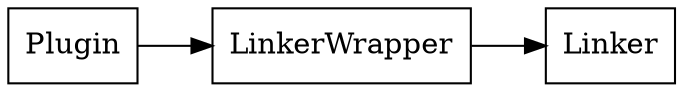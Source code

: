 digraph G {
    rankdir="LR";
    node [shape=rectangle]
    A [label="Plugin"]
    B [label="LinkerWrapper"]
    C [label="Linker"]
    A -> B
    B -> C
}